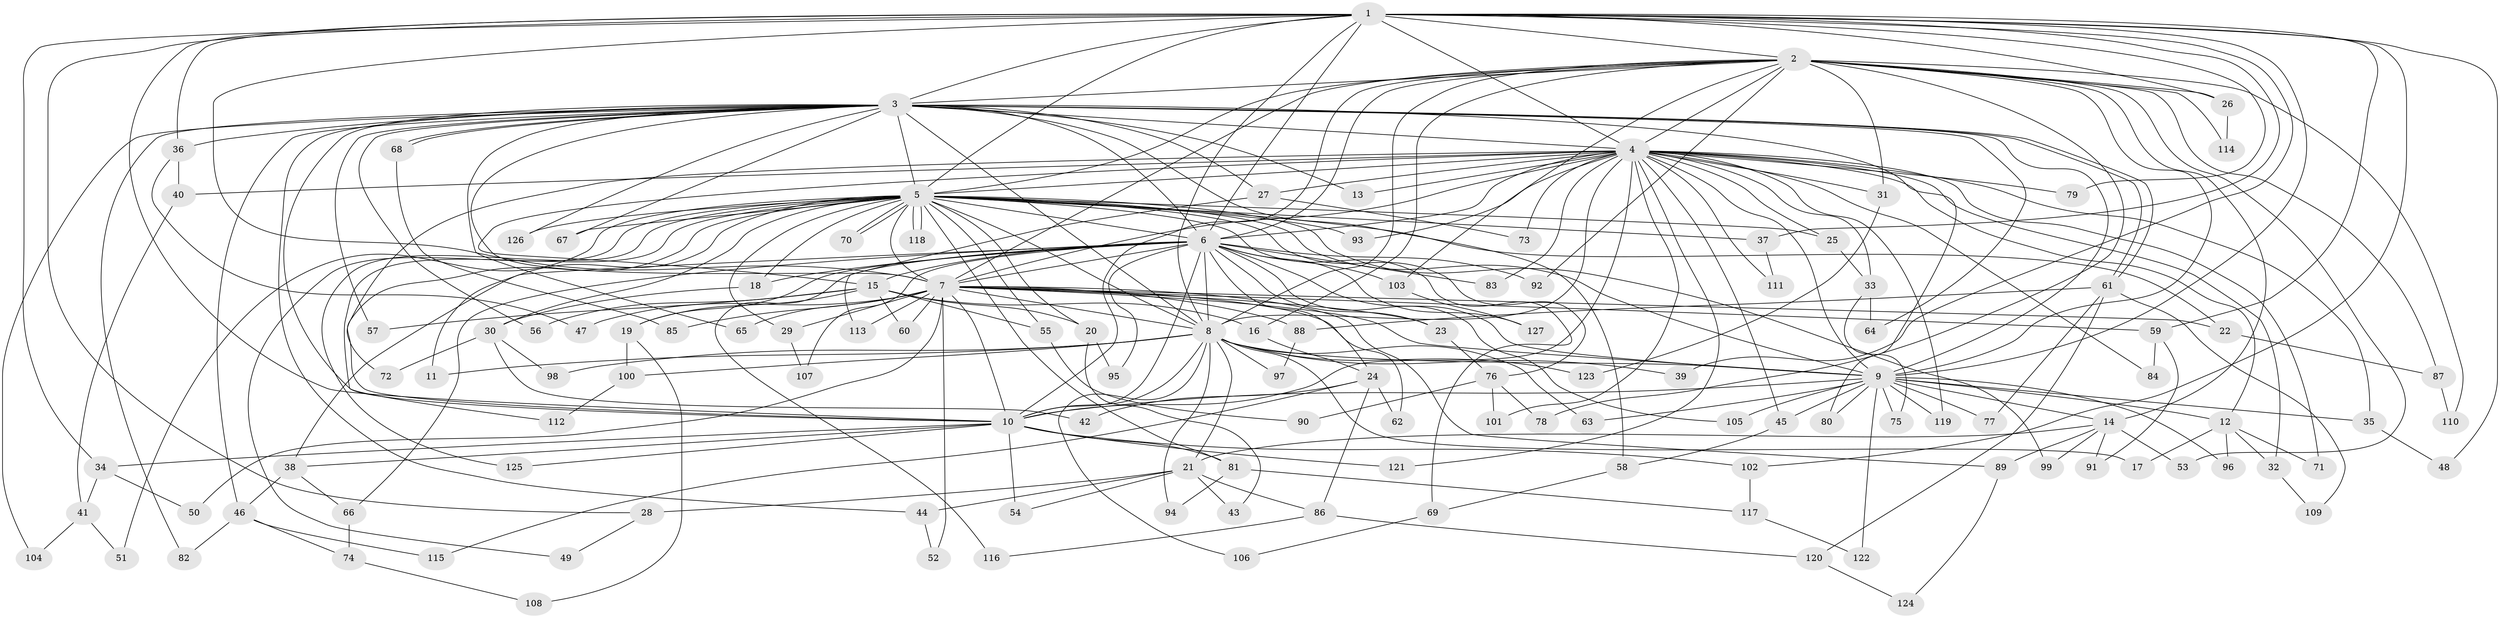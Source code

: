 // coarse degree distribution, {25: 0.015873015873015872, 24: 0.031746031746031744, 1: 0.06349206349206349, 3: 0.14285714285714285, 2: 0.5873015873015873, 7: 0.031746031746031744, 4: 0.047619047619047616, 5: 0.047619047619047616, 15: 0.015873015873015872, 20: 0.015873015873015872}
// Generated by graph-tools (version 1.1) at 2025/02/03/05/25 17:02:37]
// undirected, 127 vertices, 279 edges
graph export_dot {
graph [start="1"]
  node [color=gray90,style=filled];
  1;
  2;
  3;
  4;
  5;
  6;
  7;
  8;
  9;
  10;
  11;
  12;
  13;
  14;
  15;
  16;
  17;
  18;
  19;
  20;
  21;
  22;
  23;
  24;
  25;
  26;
  27;
  28;
  29;
  30;
  31;
  32;
  33;
  34;
  35;
  36;
  37;
  38;
  39;
  40;
  41;
  42;
  43;
  44;
  45;
  46;
  47;
  48;
  49;
  50;
  51;
  52;
  53;
  54;
  55;
  56;
  57;
  58;
  59;
  60;
  61;
  62;
  63;
  64;
  65;
  66;
  67;
  68;
  69;
  70;
  71;
  72;
  73;
  74;
  75;
  76;
  77;
  78;
  79;
  80;
  81;
  82;
  83;
  84;
  85;
  86;
  87;
  88;
  89;
  90;
  91;
  92;
  93;
  94;
  95;
  96;
  97;
  98;
  99;
  100;
  101;
  102;
  103;
  104;
  105;
  106;
  107;
  108;
  109;
  110;
  111;
  112;
  113;
  114;
  115;
  116;
  117;
  118;
  119;
  120;
  121;
  122;
  123;
  124;
  125;
  126;
  127;
  1 -- 2;
  1 -- 3;
  1 -- 4;
  1 -- 5;
  1 -- 6;
  1 -- 7;
  1 -- 8;
  1 -- 9;
  1 -- 10;
  1 -- 26;
  1 -- 28;
  1 -- 34;
  1 -- 36;
  1 -- 37;
  1 -- 39;
  1 -- 48;
  1 -- 59;
  1 -- 79;
  1 -- 102;
  2 -- 3;
  2 -- 4;
  2 -- 5;
  2 -- 6;
  2 -- 7;
  2 -- 8;
  2 -- 9;
  2 -- 10;
  2 -- 14;
  2 -- 16;
  2 -- 26;
  2 -- 31;
  2 -- 53;
  2 -- 78;
  2 -- 87;
  2 -- 92;
  2 -- 103;
  2 -- 110;
  2 -- 114;
  3 -- 4;
  3 -- 5;
  3 -- 6;
  3 -- 7;
  3 -- 8;
  3 -- 9;
  3 -- 10;
  3 -- 13;
  3 -- 27;
  3 -- 36;
  3 -- 44;
  3 -- 46;
  3 -- 56;
  3 -- 57;
  3 -- 58;
  3 -- 61;
  3 -- 61;
  3 -- 64;
  3 -- 65;
  3 -- 67;
  3 -- 68;
  3 -- 68;
  3 -- 80;
  3 -- 82;
  3 -- 104;
  3 -- 126;
  4 -- 5;
  4 -- 6;
  4 -- 7;
  4 -- 8;
  4 -- 9;
  4 -- 10;
  4 -- 12;
  4 -- 13;
  4 -- 15;
  4 -- 25;
  4 -- 27;
  4 -- 31;
  4 -- 32;
  4 -- 33;
  4 -- 35;
  4 -- 40;
  4 -- 45;
  4 -- 71;
  4 -- 72;
  4 -- 73;
  4 -- 79;
  4 -- 83;
  4 -- 84;
  4 -- 93;
  4 -- 101;
  4 -- 111;
  4 -- 119;
  4 -- 121;
  5 -- 6;
  5 -- 7;
  5 -- 8;
  5 -- 9;
  5 -- 10;
  5 -- 11;
  5 -- 18;
  5 -- 20;
  5 -- 22;
  5 -- 25;
  5 -- 29;
  5 -- 30;
  5 -- 37;
  5 -- 49;
  5 -- 51;
  5 -- 55;
  5 -- 67;
  5 -- 69;
  5 -- 70;
  5 -- 70;
  5 -- 76;
  5 -- 81;
  5 -- 93;
  5 -- 99;
  5 -- 112;
  5 -- 118;
  5 -- 118;
  5 -- 125;
  5 -- 126;
  6 -- 7;
  6 -- 8;
  6 -- 9;
  6 -- 10;
  6 -- 15;
  6 -- 18;
  6 -- 19;
  6 -- 23;
  6 -- 24;
  6 -- 38;
  6 -- 66;
  6 -- 83;
  6 -- 92;
  6 -- 95;
  6 -- 103;
  6 -- 105;
  6 -- 107;
  6 -- 116;
  6 -- 127;
  7 -- 8;
  7 -- 9;
  7 -- 10;
  7 -- 22;
  7 -- 23;
  7 -- 29;
  7 -- 47;
  7 -- 50;
  7 -- 52;
  7 -- 59;
  7 -- 60;
  7 -- 62;
  7 -- 65;
  7 -- 85;
  7 -- 88;
  7 -- 89;
  7 -- 113;
  8 -- 9;
  8 -- 10;
  8 -- 11;
  8 -- 17;
  8 -- 21;
  8 -- 39;
  8 -- 63;
  8 -- 94;
  8 -- 97;
  8 -- 98;
  8 -- 100;
  8 -- 106;
  8 -- 123;
  9 -- 10;
  9 -- 12;
  9 -- 14;
  9 -- 35;
  9 -- 45;
  9 -- 63;
  9 -- 75;
  9 -- 77;
  9 -- 80;
  9 -- 96;
  9 -- 105;
  9 -- 119;
  9 -- 122;
  10 -- 34;
  10 -- 38;
  10 -- 54;
  10 -- 81;
  10 -- 102;
  10 -- 121;
  10 -- 125;
  12 -- 17;
  12 -- 32;
  12 -- 71;
  12 -- 96;
  14 -- 21;
  14 -- 53;
  14 -- 89;
  14 -- 91;
  14 -- 99;
  15 -- 16;
  15 -- 19;
  15 -- 20;
  15 -- 55;
  15 -- 56;
  15 -- 57;
  15 -- 60;
  16 -- 24;
  18 -- 30;
  19 -- 100;
  19 -- 108;
  20 -- 43;
  20 -- 95;
  21 -- 28;
  21 -- 43;
  21 -- 44;
  21 -- 54;
  21 -- 86;
  22 -- 87;
  23 -- 76;
  24 -- 42;
  24 -- 62;
  24 -- 86;
  24 -- 115;
  25 -- 33;
  26 -- 114;
  27 -- 73;
  27 -- 113;
  28 -- 49;
  29 -- 107;
  30 -- 42;
  30 -- 72;
  30 -- 98;
  31 -- 123;
  32 -- 109;
  33 -- 64;
  33 -- 75;
  34 -- 41;
  34 -- 50;
  35 -- 48;
  36 -- 40;
  36 -- 47;
  37 -- 111;
  38 -- 46;
  38 -- 66;
  40 -- 41;
  41 -- 51;
  41 -- 104;
  44 -- 52;
  45 -- 58;
  46 -- 74;
  46 -- 82;
  46 -- 115;
  55 -- 90;
  58 -- 69;
  59 -- 84;
  59 -- 91;
  61 -- 77;
  61 -- 88;
  61 -- 109;
  61 -- 120;
  66 -- 74;
  68 -- 85;
  69 -- 106;
  74 -- 108;
  76 -- 78;
  76 -- 90;
  76 -- 101;
  81 -- 94;
  81 -- 117;
  86 -- 116;
  86 -- 120;
  87 -- 110;
  88 -- 97;
  89 -- 124;
  100 -- 112;
  102 -- 117;
  103 -- 127;
  117 -- 122;
  120 -- 124;
}
